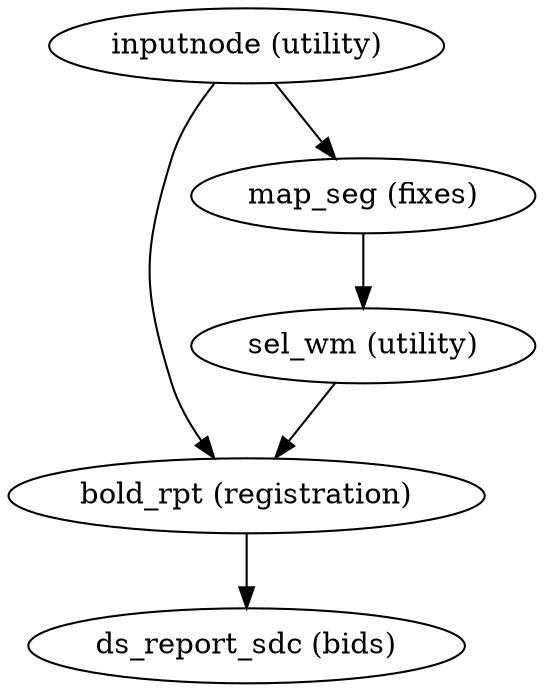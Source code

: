 strict digraph  {
"inputnode (utility)";
"bold_rpt (registration)";
"map_seg (fixes)";
"ds_report_sdc (bids)";
"sel_wm (utility)";
"inputnode (utility)" -> "bold_rpt (registration)";
"inputnode (utility)" -> "map_seg (fixes)";
"bold_rpt (registration)" -> "ds_report_sdc (bids)";
"map_seg (fixes)" -> "sel_wm (utility)";
"sel_wm (utility)" -> "bold_rpt (registration)";
}

